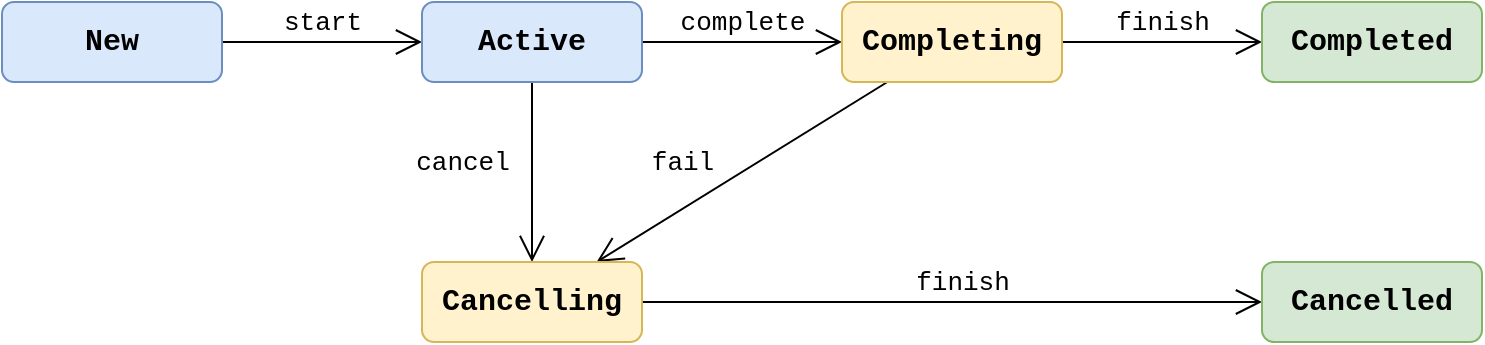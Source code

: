 <mxfile version="20.2.3" type="device"><diagram id="YzcR1Ke5TI4Nx6p6189b" name="Pagina-1"><mxGraphModel dx="868" dy="545" grid="1" gridSize="10" guides="1" tooltips="1" connect="1" arrows="1" fold="1" page="1" pageScale="1" pageWidth="827" pageHeight="1169" math="0" shadow="0"><root><mxCell id="0"/><mxCell id="1" parent="0"/><mxCell id="4TI3pJrAWNYPc_bgE4Qi-12" value="start" style="edgeStyle=orthogonalEdgeStyle;rounded=0;orthogonalLoop=1;jettySize=auto;html=1;fontFamily=Courier New;fontSize=13;endArrow=open;endFill=0;endSize=11;" edge="1" parent="1" source="4TI3pJrAWNYPc_bgE4Qi-1" target="4TI3pJrAWNYPc_bgE4Qi-7"><mxGeometry y="10" relative="1" as="geometry"><mxPoint as="offset"/></mxGeometry></mxCell><mxCell id="4TI3pJrAWNYPc_bgE4Qi-1" value="New" style="rounded=1;whiteSpace=wrap;html=1;fillColor=#dae8fc;strokeColor=#6c8ebf;fontSize=15;fontStyle=1;fontFamily=Courier New;" vertex="1" parent="1"><mxGeometry x="30" y="120" width="110" height="40" as="geometry"/></mxCell><mxCell id="4TI3pJrAWNYPc_bgE4Qi-13" value="complete" style="edgeStyle=orthogonalEdgeStyle;rounded=0;orthogonalLoop=1;jettySize=auto;html=1;fontFamily=Courier New;fontSize=13;endArrow=open;endFill=0;endSize=11;" edge="1" parent="1" source="4TI3pJrAWNYPc_bgE4Qi-7" target="4TI3pJrAWNYPc_bgE4Qi-8"><mxGeometry y="10" relative="1" as="geometry"><mxPoint as="offset"/></mxGeometry></mxCell><mxCell id="4TI3pJrAWNYPc_bgE4Qi-15" value="cancel" style="edgeStyle=orthogonalEdgeStyle;rounded=0;orthogonalLoop=1;jettySize=auto;html=1;fontFamily=Courier New;fontSize=13;endArrow=open;endFill=0;endSize=11;" edge="1" parent="1" source="4TI3pJrAWNYPc_bgE4Qi-7" target="4TI3pJrAWNYPc_bgE4Qi-10"><mxGeometry x="-0.111" y="-35" relative="1" as="geometry"><mxPoint as="offset"/></mxGeometry></mxCell><mxCell id="4TI3pJrAWNYPc_bgE4Qi-7" value="Active" style="rounded=1;whiteSpace=wrap;html=1;fillColor=#dae8fc;strokeColor=#6c8ebf;fontSize=15;fontStyle=1;fontFamily=Courier New;" vertex="1" parent="1"><mxGeometry x="240" y="120" width="110" height="40" as="geometry"/></mxCell><mxCell id="4TI3pJrAWNYPc_bgE4Qi-14" value="finish" style="edgeStyle=orthogonalEdgeStyle;rounded=0;orthogonalLoop=1;jettySize=auto;html=1;fontFamily=Courier New;fontSize=13;endArrow=open;endFill=0;endSize=11;" edge="1" parent="1" source="4TI3pJrAWNYPc_bgE4Qi-8" target="4TI3pJrAWNYPc_bgE4Qi-9"><mxGeometry y="10" relative="1" as="geometry"><mxPoint as="offset"/></mxGeometry></mxCell><mxCell id="4TI3pJrAWNYPc_bgE4Qi-16" value="fail" style="rounded=0;orthogonalLoop=1;jettySize=auto;html=1;fontFamily=Courier New;fontSize=13;endArrow=open;endFill=0;endSize=11;" edge="1" parent="1" source="4TI3pJrAWNYPc_bgE4Qi-8" target="4TI3pJrAWNYPc_bgE4Qi-10"><mxGeometry x="0.268" y="-20" relative="1" as="geometry"><mxPoint as="offset"/></mxGeometry></mxCell><mxCell id="4TI3pJrAWNYPc_bgE4Qi-8" value="Completing" style="rounded=1;whiteSpace=wrap;html=1;fillColor=#fff2cc;strokeColor=#d6b656;fontSize=15;fontStyle=1;fontFamily=Courier New;" vertex="1" parent="1"><mxGeometry x="450" y="120" width="110" height="40" as="geometry"/></mxCell><mxCell id="4TI3pJrAWNYPc_bgE4Qi-9" value="Completed" style="rounded=1;whiteSpace=wrap;html=1;fillColor=#d5e8d4;strokeColor=#82b366;fontSize=15;fontStyle=1;fontFamily=Courier New;" vertex="1" parent="1"><mxGeometry x="660" y="120" width="110" height="40" as="geometry"/></mxCell><mxCell id="4TI3pJrAWNYPc_bgE4Qi-17" value="finish" style="edgeStyle=none;rounded=0;orthogonalLoop=1;jettySize=auto;html=1;fontFamily=Courier New;fontSize=13;endArrow=open;endFill=0;endSize=11;" edge="1" parent="1" source="4TI3pJrAWNYPc_bgE4Qi-10" target="4TI3pJrAWNYPc_bgE4Qi-11"><mxGeometry x="0.032" y="10" relative="1" as="geometry"><mxPoint as="offset"/></mxGeometry></mxCell><mxCell id="4TI3pJrAWNYPc_bgE4Qi-10" value="Cancelling" style="rounded=1;whiteSpace=wrap;html=1;fillColor=#fff2cc;strokeColor=#d6b656;fontSize=15;fontStyle=1;fontFamily=Courier New;" vertex="1" parent="1"><mxGeometry x="240" y="250" width="110" height="40" as="geometry"/></mxCell><mxCell id="4TI3pJrAWNYPc_bgE4Qi-11" value="Cancelled" style="rounded=1;whiteSpace=wrap;html=1;fillColor=#d5e8d4;strokeColor=#82b366;fontSize=15;fontStyle=1;fontFamily=Courier New;" vertex="1" parent="1"><mxGeometry x="660" y="250" width="110" height="40" as="geometry"/></mxCell></root></mxGraphModel></diagram></mxfile>